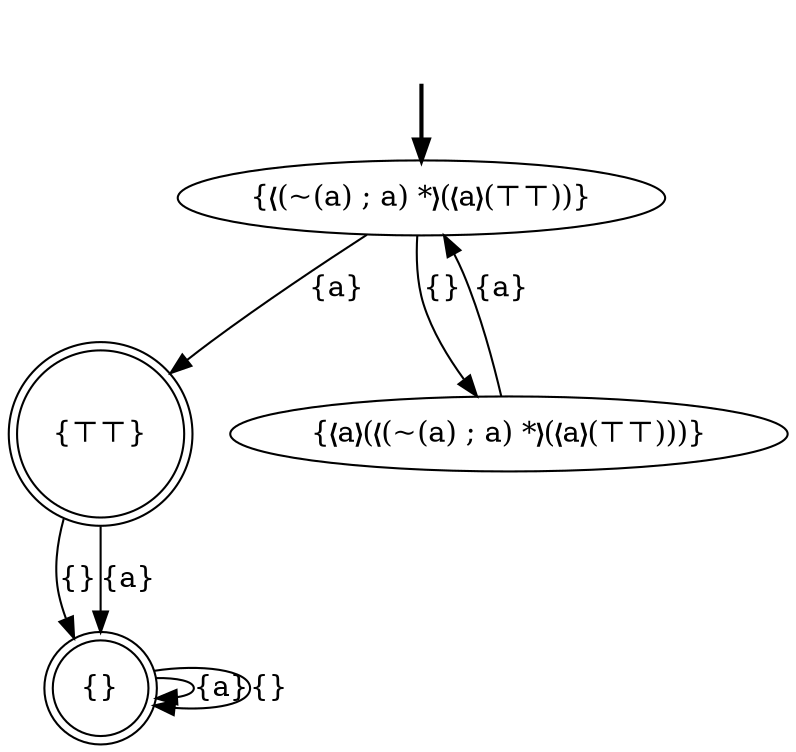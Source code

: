 digraph {
	fake0 [style=invisible]
	"{⊤⊤}" [shape=doublecircle]
	"{❬(~(a) ; a) *❭(❬a❭(⊤⊤))}" [root=true]
	"{❬a❭(❬(~(a) ; a) *❭(❬a❭(⊤⊤)))}"
	"{}" [shape=doublecircle]
	fake0 -> "{❬(~(a) ; a) *❭(❬a❭(⊤⊤))}" [style=bold]
	"{}" -> "{}" [label="{a}"]
	"{❬(~(a) ; a) *❭(❬a❭(⊤⊤))}" -> "{❬a❭(❬(~(a) ; a) *❭(❬a❭(⊤⊤)))}" [label="{}"]
	"{}" -> "{}" [label="{}"]
	"{❬a❭(❬(~(a) ; a) *❭(❬a❭(⊤⊤)))}" -> "{❬(~(a) ; a) *❭(❬a❭(⊤⊤))}" [label="{a}"]
	"{⊤⊤}" -> "{}" [label="{}"]
	"{⊤⊤}" -> "{}" [label="{a}"]
	"{❬(~(a) ; a) *❭(❬a❭(⊤⊤))}" -> "{⊤⊤}" [label="{a}"]
}
